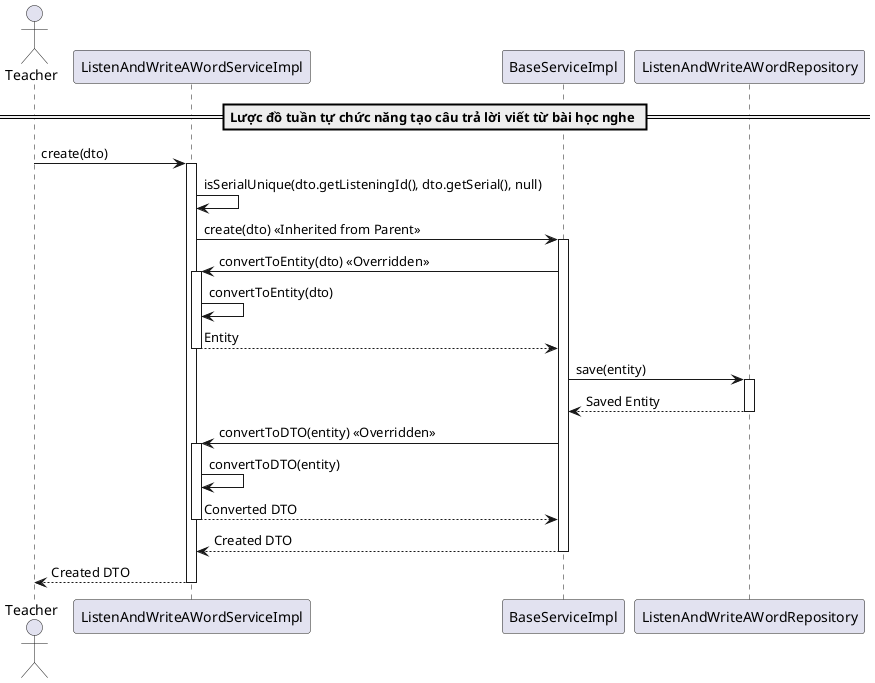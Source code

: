 @startuml createListenAndWriteAWord

actor Teacher
participant "ListenAndWriteAWordServiceImpl" as ListenAndWriteService
participant "BaseServiceImpl" as BaseService
participant "ListenAndWriteAWordRepository" as Repository


== Lược đồ tuần tự chức năng tạo câu trả lời viết từ bài học nghe ==
Teacher -> ListenAndWriteService: create(dto)
activate ListenAndWriteService

ListenAndWriteService -> ListenAndWriteService: isSerialUnique(dto.getListeningId(), dto.getSerial(), null)
ListenAndWriteService -> BaseService: create(dto) << Inherited from Parent >>
activate BaseService

BaseService -> ListenAndWriteService: convertToEntity(dto) << Overridden >>
activate ListenAndWriteService
ListenAndWriteService -> ListenAndWriteService: convertToEntity(dto)
ListenAndWriteService --> BaseService: Entity
deactivate ListenAndWriteService

BaseService -> Repository: save(entity)
activate Repository
Repository --> BaseService: Saved Entity
deactivate Repository

BaseService -> ListenAndWriteService: convertToDTO(entity) << Overridden >>
activate ListenAndWriteService
ListenAndWriteService -> ListenAndWriteService: convertToDTO(entity)
ListenAndWriteService --> BaseService: Converted DTO
deactivate ListenAndWriteService

BaseService --> ListenAndWriteService: Created DTO
deactivate BaseService

ListenAndWriteService --> Teacher: Created DTO
deactivate ListenAndWriteService

@enduml
